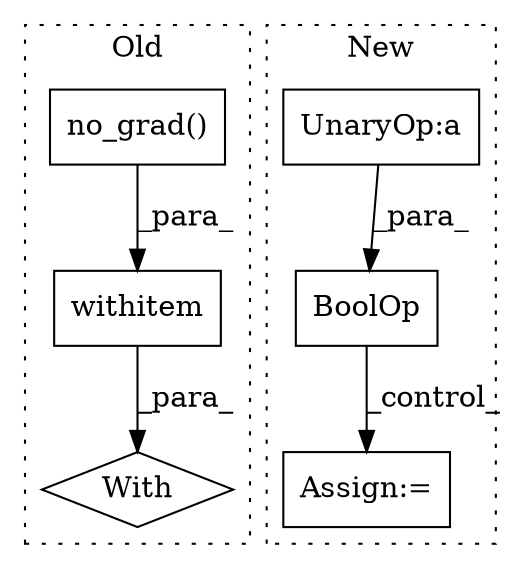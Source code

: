 digraph G {
subgraph cluster0 {
1 [label="no_grad()" a="75" s="2064" l="15" shape="box"];
3 [label="With" a="39" s="2059,2069" l="5,24" shape="diamond"];
4 [label="withitem" a="49" s="2064" l="5" shape="box"];
label = "Old";
style="dotted";
}
subgraph cluster1 {
2 [label="BoolOp" a="72" s="2629" l="100" shape="box"];
5 [label="Assign:=" a="68" s="2748" l="3" shape="box"];
6 [label="UnaryOp:a" a="61" s="2655" l="3" shape="box"];
label = "New";
style="dotted";
}
1 -> 4 [label="_para_"];
2 -> 5 [label="_control_"];
4 -> 3 [label="_para_"];
6 -> 2 [label="_para_"];
}